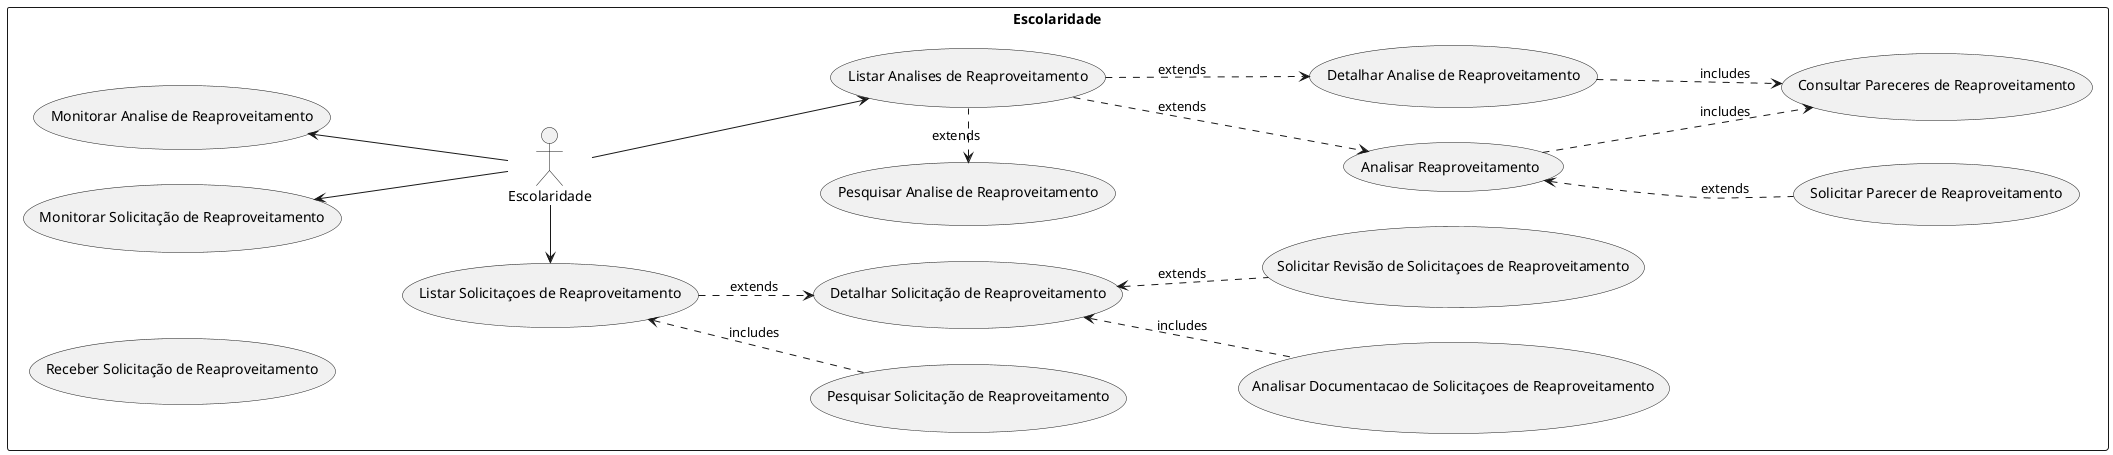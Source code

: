 @startuml Escolaridade 
!startsub ESCO
    left to right direction
    rectangle Escolaridade {
        "Escolaridade" as escolaridade    
        
        (Listar Solicitaçoes de Reaproveitamento) as listarSolicitacao
        (Receber Solicitação de Reaproveitamento) as receberSolicitacao
        (Pesquisar Solicitação de Reaproveitamento) as pesquisarSolicitacao
        (Detalhar Solicitação de Reaproveitamento) as detalharSolicitacao
        (Monitorar Solicitação de Reaproveitamento) as monitorarSolicitacao
        (Analisar Documentacao de Solicitaçoes de Reaproveitamento) as analisarDocumentacao
        (Solicitar Revisão de Solicitaçoes de Reaproveitamento) as solicitarRevisao

        escolaridade -left-> listarSolicitacao
        escolaridade -up-> monitorarSolicitacao
        
        pesquisarSolicitacao .up.> listarSolicitacao  : includes
        detalharSolicitacao <.up. listarSolicitacao  : extends
        detalharSolicitacao <.. analisarDocumentacao : includes
        detalharSolicitacao <.. solicitarRevisao : extends

        (Listar Analises de Reaproveitamento) as listarAnalisesReaproveitamento
        (Analisar Reaproveitamento) as processarAnaliseReaproveitamento
        (Detalhar Analise de Reaproveitamento) as detalharAnaliseReaproveitamento
        (Pesquisar Analise de Reaproveitamento) as pesquisarAnaliseReaproveitamento
        (Solicitar Parecer de Reaproveitamento) as solicitarParecer
        (Consultar Pareceres de Reaproveitamento) as consultarParecer
        (Monitorar Analise de Reaproveitamento) as monitorarAnalise

        escolaridade --> listarAnalisesReaproveitamento
        escolaridade -up-> monitorarAnalise

        listarAnalisesReaproveitamento ..> processarAnaliseReaproveitamento : extends
        detalharAnaliseReaproveitamento <.up. listarAnalisesReaproveitamento  : extends
        detalharAnaliseReaproveitamento ..> consultarParecer : includes
        pesquisarAnaliseReaproveitamento <.right. listarAnalisesReaproveitamento  : extends
        processarAnaliseReaproveitamento <.. solicitarParecer : extends
        processarAnaliseReaproveitamento ..> consultarParecer : includes
        
    }
!endsub
@enduml